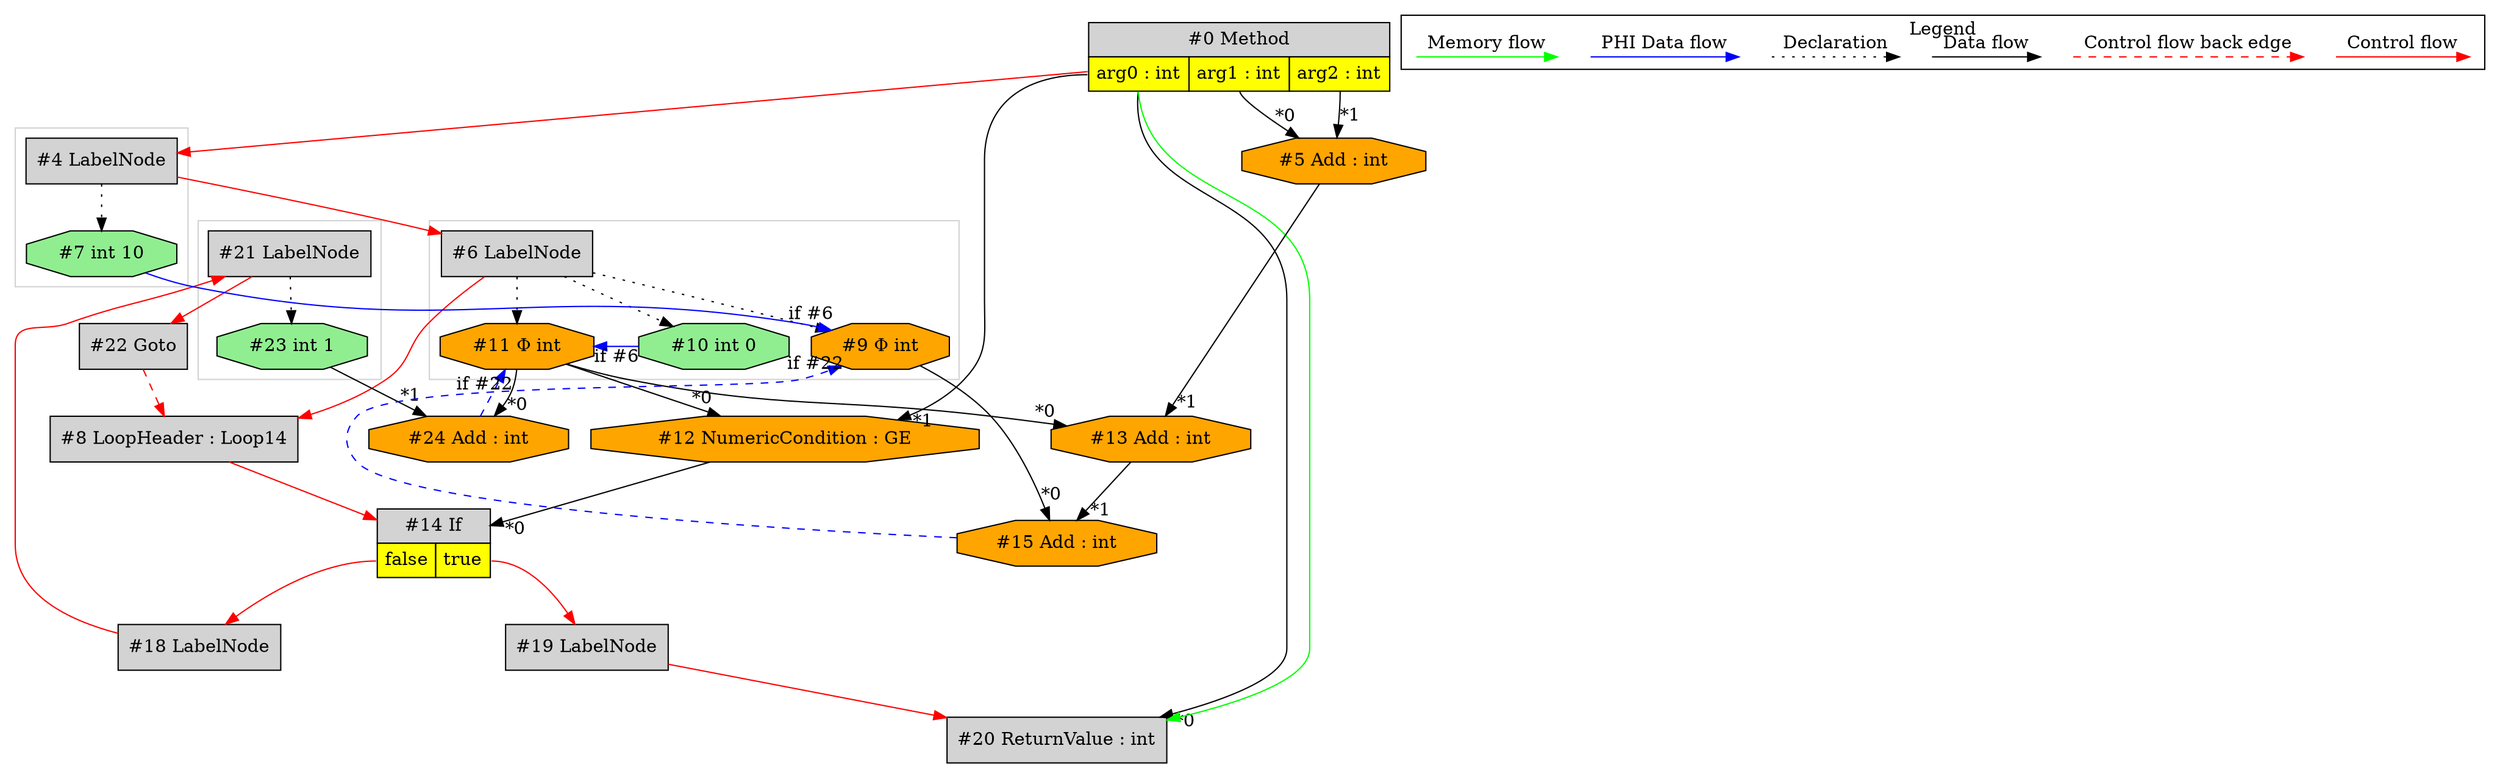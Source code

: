 digraph {
 ordering="in";
 node0[margin="0", label=<<table border="0" cellborder="1" cellspacing="0" cellpadding="5"><tr><td colspan="3">#0 Method</td></tr><tr><td port="prj1" bgcolor="yellow">arg0 : int</td><td port="prj2" bgcolor="yellow">arg1 : int</td><td port="prj3" bgcolor="yellow">arg2 : int</td></tr></table>>,shape=none, fillcolor=lightgrey, style=filled];
 node5[label="#5 Add : int",shape=octagon, fillcolor=orange, style=filled];
 node0:prj2 -> node5[headlabel="*0", labeldistance=2];
 node0:prj3 -> node5[headlabel="*1", labeldistance=2];
 node13[label="#13 Add : int",shape=octagon, fillcolor=orange, style=filled];
 node11 -> node13[headlabel="*0", labeldistance=2];
 node5 -> node13[headlabel="*1", labeldistance=2];
 node11[label="#11 Φ int",shape=octagon, fillcolor=orange, style=filled];
 node6 -> node11[style=dotted];
 node10 -> node11[headlabel="if #6", labeldistance=2, color=blue, constraint=false];
 node24 -> node11[headlabel="if #22", labeldistance=2, color=blue, constraint=false, style=dashed];
 node24[label="#24 Add : int",shape=octagon, fillcolor=orange, style=filled];
 node11 -> node24[headlabel="*0", labeldistance=2];
 node23 -> node24[headlabel="*1", labeldistance=2];
 node23[label="#23 int 1",shape=octagon, fillcolor=lightgreen, style=filled];
 node21 -> node23[style=dotted];
 node21[label="#21 LabelNode",shape=box, fillcolor=lightgrey, style=filled];
 node18 -> node21[labeldistance=2, color=red, fontcolor=red];
 node18[label="#18 LabelNode",shape=box, fillcolor=lightgrey, style=filled];
 node14:prj16 -> node18[labeldistance=2, color=red, fontcolor=red];
 node14[margin="0", label=<<table border="0" cellborder="1" cellspacing="0" cellpadding="5"><tr><td colspan="2">#14 If</td></tr><tr><td port="prj16" bgcolor="yellow">false</td><td port="prj17" bgcolor="yellow">true</td></tr></table>>,shape=none, fillcolor=lightgrey, style=filled];
 node12 -> node14[headlabel="*0", labeldistance=2];
 node8 -> node14[labeldistance=2, color=red, fontcolor=red];
 node8[label="#8 LoopHeader : Loop14",shape=box, fillcolor=lightgrey, style=filled];
 node6 -> node8[labeldistance=2, color=red, fontcolor=red];
 node22 -> node8[labeldistance=2, color=red, fontcolor=red, style=dashed];
 node22[label="#22 Goto",shape=box, fillcolor=lightgrey, style=filled];
 node21 -> node22[labeldistance=2, color=red, fontcolor=red];
 node6[label="#6 LabelNode",shape=box, fillcolor=lightgrey, style=filled];
 node4 -> node6[labeldistance=2, color=red, fontcolor=red];
 node4[label="#4 LabelNode",shape=box, fillcolor=lightgrey, style=filled];
 node0 -> node4[labeldistance=2, color=red, fontcolor=red];
 node7[label="#7 int 10",shape=octagon, fillcolor=lightgreen, style=filled];
 node4 -> node7[style=dotted];
 node9[label="#9 Φ int",shape=octagon, fillcolor=orange, style=filled];
 node6 -> node9[style=dotted];
 node7 -> node9[headlabel="if #6", labeldistance=2, color=blue, constraint=false];
 node15 -> node9[headlabel="if #22", labeldistance=2, color=blue, constraint=false, style=dashed];
 node15[label="#15 Add : int",shape=octagon, fillcolor=orange, style=filled];
 node9 -> node15[headlabel="*0", labeldistance=2];
 node13 -> node15[headlabel="*1", labeldistance=2];
 node10[label="#10 int 0",shape=octagon, fillcolor=lightgreen, style=filled];
 node6 -> node10[style=dotted];
 node12[label="#12 NumericCondition : GE",shape=octagon, fillcolor=orange, style=filled];
 node11 -> node12[headlabel="*0", labeldistance=2];
 node0:prj1 -> node12[headlabel="*1", labeldistance=2];
 node20[label="#20 ReturnValue : int",shape=box, fillcolor=lightgrey, style=filled];
 node0:prj1 -> node20[headlabel="*0", labeldistance=2];
 node19 -> node20[labeldistance=2, color=red, fontcolor=red];
 node0 -> node20[labeldistance=2, color=green, constraint=false];
 node19[label="#19 LabelNode",shape=box, fillcolor=lightgrey, style=filled];
 node14:prj17 -> node19[labeldistance=2, color=red, fontcolor=red];
 subgraph cluster_0 {
  color=lightgray;
  node4;
  node7;
 }
 subgraph cluster_1 {
  color=lightgray;
  node6;
  node9;
  node10;
  node11;
 }
 subgraph cluster_2 {
  color=lightgray;
  node21;
  node23;
 }
 subgraph cluster_000 {
  label = "Legend";
  node [shape=point]
  {
   rank=same;
   c0 [style = invis];
   c1 [style = invis];
   c2 [style = invis];
   c3 [style = invis];
   d0 [style = invis];
   d1 [style = invis];
   d2 [style = invis];
   d3 [style = invis];
   d4 [style = invis];
   d5 [style = invis];
   d6 [style = invis];
   d7 [style = invis];
  }
  c0 -> c1 [label="Control flow", style=solid, color=red]
  c2 -> c3 [label="Control flow back edge", style=dashed, color=red]
  d0 -> d1 [label="Data flow"]
  d2 -> d3 [label="Declaration", style=dotted]
  d4 -> d5 [label="PHI Data flow", color=blue]
  d6 -> d7 [label="Memory flow", color=green]
 }

}
